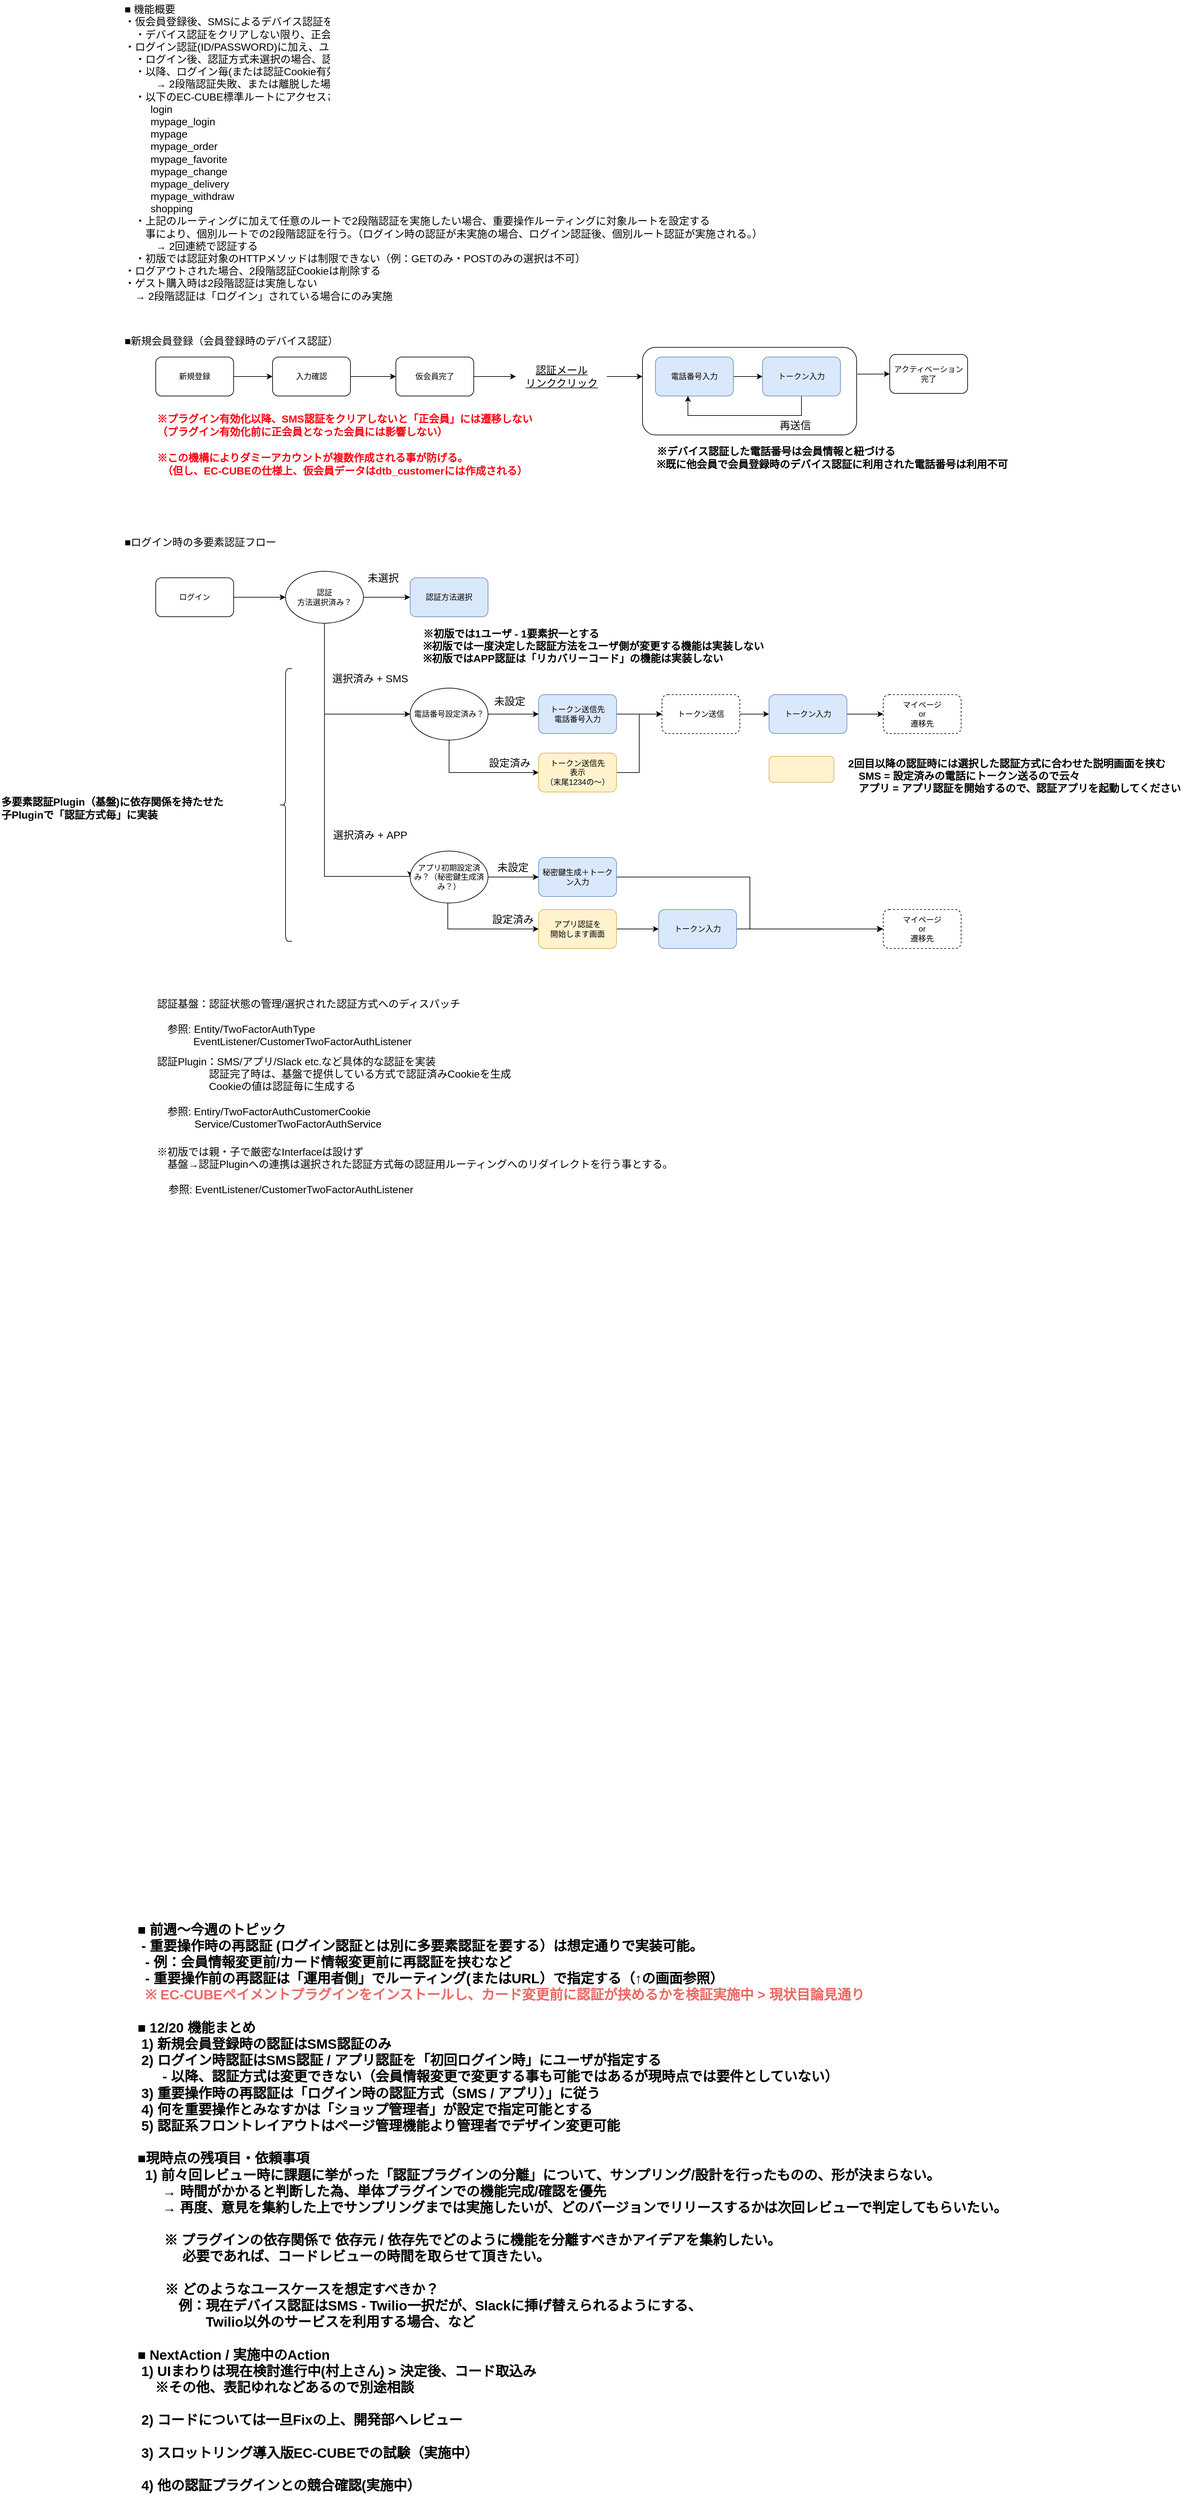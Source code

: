 <mxfile version="21.0.4" type="device"><diagram name="本人確認・多要素認証フロー" id="vbU0i_yVvkFWdP0_iXip"><mxGraphModel dx="2630" dy="2174" grid="1" gridSize="10" guides="1" tooltips="1" connect="1" arrows="1" fold="1" page="1" pageScale="1" pageWidth="827" pageHeight="1169" math="0" shadow="0"><root><mxCell id="tFzJctZoYZhLbKfBga8o-0"/><mxCell id="tFzJctZoYZhLbKfBga8o-1" parent="tFzJctZoYZhLbKfBga8o-0"/><mxCell id="9luSGDm2Vw8vahFIWd98-2" value="" style="rounded=1;whiteSpace=wrap;html=1;fontSize=16;" parent="tFzJctZoYZhLbKfBga8o-1" vertex="1"><mxGeometry x="750" y="35" width="330" height="135" as="geometry"/></mxCell><mxCell id="tFzJctZoYZhLbKfBga8o-2" style="edgeStyle=orthogonalEdgeStyle;rounded=0;orthogonalLoop=1;jettySize=auto;html=1;" parent="tFzJctZoYZhLbKfBga8o-1" source="tFzJctZoYZhLbKfBga8o-3" target="tFzJctZoYZhLbKfBga8o-5" edge="1"><mxGeometry relative="1" as="geometry"/></mxCell><mxCell id="tFzJctZoYZhLbKfBga8o-3" value="新規登録" style="rounded=1;whiteSpace=wrap;html=1;" parent="tFzJctZoYZhLbKfBga8o-1" vertex="1"><mxGeometry y="50" width="120" height="60" as="geometry"/></mxCell><mxCell id="tFzJctZoYZhLbKfBga8o-4" style="edgeStyle=orthogonalEdgeStyle;rounded=0;orthogonalLoop=1;jettySize=auto;html=1;" parent="tFzJctZoYZhLbKfBga8o-1" source="tFzJctZoYZhLbKfBga8o-5" target="tFzJctZoYZhLbKfBga8o-6" edge="1"><mxGeometry relative="1" as="geometry"/></mxCell><mxCell id="tFzJctZoYZhLbKfBga8o-5" value="入力確認" style="rounded=1;whiteSpace=wrap;html=1;" parent="tFzJctZoYZhLbKfBga8o-1" vertex="1"><mxGeometry x="180" y="50" width="120" height="60" as="geometry"/></mxCell><mxCell id="e39sL9J1CWNZrkaQxQy9-0" style="edgeStyle=orthogonalEdgeStyle;rounded=0;orthogonalLoop=1;jettySize=auto;html=1;" edge="1" parent="tFzJctZoYZhLbKfBga8o-1" source="tFzJctZoYZhLbKfBga8o-6" target="tFzJctZoYZhLbKfBga8o-83"><mxGeometry relative="1" as="geometry"/></mxCell><mxCell id="tFzJctZoYZhLbKfBga8o-6" value="仮会員完了" style="rounded=1;whiteSpace=wrap;html=1;" parent="tFzJctZoYZhLbKfBga8o-1" vertex="1"><mxGeometry x="370" y="50" width="120" height="60" as="geometry"/></mxCell><mxCell id="tFzJctZoYZhLbKfBga8o-7" value="アクティベーション完了" style="rounded=1;whiteSpace=wrap;html=1;" parent="tFzJctZoYZhLbKfBga8o-1" vertex="1"><mxGeometry x="1131" y="46" width="120" height="60" as="geometry"/></mxCell><mxCell id="9luSGDm2Vw8vahFIWd98-9" style="edgeStyle=orthogonalEdgeStyle;rounded=0;orthogonalLoop=1;jettySize=auto;html=1;entryX=0;entryY=0.5;entryDx=0;entryDy=0;fontSize=16;" parent="tFzJctZoYZhLbKfBga8o-1" source="tFzJctZoYZhLbKfBga8o-11" target="9luSGDm2Vw8vahFIWd98-8" edge="1"><mxGeometry relative="1" as="geometry"/></mxCell><mxCell id="tFzJctZoYZhLbKfBga8o-11" value="ログイン" style="rounded=1;whiteSpace=wrap;html=1;" parent="tFzJctZoYZhLbKfBga8o-1" vertex="1"><mxGeometry y="390" width="120" height="60" as="geometry"/></mxCell><mxCell id="tFzJctZoYZhLbKfBga8o-12" style="edgeStyle=orthogonalEdgeStyle;rounded=0;orthogonalLoop=1;jettySize=auto;html=1;entryX=0;entryY=0.5;entryDx=0;entryDy=0;" parent="tFzJctZoYZhLbKfBga8o-1" source="tFzJctZoYZhLbKfBga8o-13" target="tFzJctZoYZhLbKfBga8o-86" edge="1"><mxGeometry relative="1" as="geometry"><mxPoint x="927" y="70" as="targetPoint"/></mxGeometry></mxCell><mxCell id="tFzJctZoYZhLbKfBga8o-13" value="電話番号入力" style="rounded=1;whiteSpace=wrap;html=1;fillColor=#dae8fc;strokeColor=#6c8ebf;" parent="tFzJctZoYZhLbKfBga8o-1" vertex="1"><mxGeometry x="770" y="50" width="120" height="60" as="geometry"/></mxCell><mxCell id="tFzJctZoYZhLbKfBga8o-14" style="edgeStyle=orthogonalEdgeStyle;rounded=0;orthogonalLoop=1;jettySize=auto;html=1;exitX=1.003;exitY=0.306;exitDx=0;exitDy=0;exitPerimeter=0;" parent="tFzJctZoYZhLbKfBga8o-1" source="9luSGDm2Vw8vahFIWd98-2" target="tFzJctZoYZhLbKfBga8o-7" edge="1"><mxGeometry relative="1" as="geometry"><mxPoint x="1090" y="80" as="sourcePoint"/><mxPoint x="900" y="70.0" as="targetPoint"/></mxGeometry></mxCell><mxCell id="tFzJctZoYZhLbKfBga8o-17" value="認証方法選択" style="rounded=1;whiteSpace=wrap;html=1;fillColor=#dae8fc;strokeColor=#6c8ebf;" parent="tFzJctZoYZhLbKfBga8o-1" vertex="1"><mxGeometry x="392" y="390" width="120" height="60" as="geometry"/></mxCell><mxCell id="tFzJctZoYZhLbKfBga8o-40" value="&lt;br&gt;" style="text;html=1;align=left;verticalAlign=middle;resizable=0;points=[];autosize=1;strokeColor=none;fillColor=none;" parent="tFzJctZoYZhLbKfBga8o-1" vertex="1"><mxGeometry x="-50" y="20" width="20" height="30" as="geometry"/></mxCell><mxCell id="tFzJctZoYZhLbKfBga8o-47" value="■新規会員登録（会員登録時のデバイス認証）" style="text;html=1;align=left;verticalAlign=middle;resizable=0;points=[];autosize=1;strokeColor=none;fillColor=none;fontSize=16;" parent="tFzJctZoYZhLbKfBga8o-1" vertex="1"><mxGeometry x="-50" y="10" width="350" height="30" as="geometry"/></mxCell><mxCell id="tFzJctZoYZhLbKfBga8o-49" value="■ 前週～今週のトピック&lt;br&gt;&amp;nbsp;- 重要操作時の再認証 (ログイン認証とは別に多要素認証を要する）は想定通りで実装可能。&lt;br&gt;&amp;nbsp; - 例：会員情報変更前/カード情報変更前に再認証を挟むなど&lt;br&gt;&amp;nbsp; - 重要操作前の再認証は「運用者側」でルーティング(またはURL）で指定する（↑の画面参照）&lt;br&gt;&amp;nbsp; &lt;font color=&quot;#ea6b66&quot;&gt;※ EC-CUBEペイメントプラグインをインストールし、カード変更前に認証が挟めるかを検証実施中 &amp;gt; 現状目論見通り&lt;br&gt;&lt;/font&gt;&amp;nbsp;&amp;nbsp;&lt;br&gt;■ 12/20 機能まとめ&lt;br&gt;&amp;nbsp;1) 新規会員登録時の認証はSMS認証のみ&lt;br&gt;&amp;nbsp;2) ログイン時認証はSMS認証 / アプリ認証を「初回ログイン時」にユーザが指定する&lt;br&gt;　&amp;nbsp; &amp;nbsp;- 以降、認証方式は変更できない（会員情報変更で変更する事も可能ではあるが現時点では要件としていない）&lt;br&gt;&amp;nbsp;3) 重要操作時の再認証は「ログイン時の認証方式（SMS / アプリ）」に従う&lt;br&gt;&amp;nbsp;4) 何を重要操作とみなすかは「ショップ管理者」が設定で指定可能とする&lt;br&gt;&amp;nbsp;5) 認証系フロントレイアウトはページ管理機能より管理者でデザイン変更可能&lt;br&gt;&lt;br&gt;■現時点の残項目・依頼事項&lt;br&gt;&amp;nbsp; 1) 前々回レビュー時に課題に挙がった「認証プラグインの分離」について、サンプリング/設計を行ったものの、形が決まらない。&lt;br&gt;　&amp;nbsp; &amp;nbsp;→ 時間がかかると判断した為、単体プラグインでの機能完成/確認を優先&lt;br&gt;　&amp;nbsp; &amp;nbsp;→ 再度、意見を集約した上でサンプリングまでは実施したいが、どのバージョンでリリースするかは次回レビューで判定してもらいたい。&lt;br&gt;&amp;nbsp; &amp;nbsp; &amp;nbsp; &amp;nbsp; &amp;nbsp;&lt;br&gt;&amp;nbsp; &amp;nbsp; &amp;nbsp; &amp;nbsp;※ プラグインの依存関係で 依存元 / 依存先でどのように機能を分離すべきかアイデアを集約したい。&lt;br&gt;　　　 必要であれば、コードレビューの時間を取らせて頂きたい。&lt;br&gt;&lt;br&gt;　　※ どのようなユースケースを想定すべきか？&lt;br style=&quot;border-color: var(--border-color);&quot;&gt;　　　例：現在デバイス認証はSMS - Twilio一択だが、Slackに挿げ替えられるようにする、&lt;br&gt;　　　　　Twilio以外のサービスを利用する場合、など&lt;br style=&quot;border-color: var(--border-color);&quot;&gt;&lt;br&gt;■ NextAction / 実施中のAction&lt;br&gt;&amp;nbsp;1) UIまわりは現在検討進行中(村上さん) &amp;gt; 決定後、コード取込み&lt;br&gt;　 ※その他、表記ゆれなどあるので別途相談&lt;br&gt;&lt;br&gt;&amp;nbsp;2) コードについては一旦Fixの上、開発部へレビュー&lt;br&gt;&lt;br&gt;&amp;nbsp;3) スロットリング導入版EC-CUBEでの試験（実施中）&lt;br&gt;&lt;br&gt;&amp;nbsp;4) 他の認証プラグインとの競合確認(実施中）" style="text;html=1;align=left;verticalAlign=middle;resizable=0;points=[];autosize=1;strokeColor=none;fillColor=none;fontStyle=1;fontSize=21;" parent="tFzJctZoYZhLbKfBga8o-1" vertex="1"><mxGeometry x="-30" y="2450" width="1370" height="900" as="geometry"/></mxCell><mxCell id="9luSGDm2Vw8vahFIWd98-1" style="edgeStyle=orthogonalEdgeStyle;rounded=0;orthogonalLoop=1;jettySize=auto;html=1;fontSize=16;" parent="tFzJctZoYZhLbKfBga8o-1" source="tFzJctZoYZhLbKfBga8o-83" edge="1"><mxGeometry relative="1" as="geometry"><mxPoint x="750" y="80" as="targetPoint"/></mxGeometry></mxCell><mxCell id="tFzJctZoYZhLbKfBga8o-83" value="認証メール&lt;br&gt;リンククリック" style="text;html=1;align=center;verticalAlign=middle;resizable=0;points=[];autosize=1;strokeColor=none;fillColor=none;fontSize=16;fontStyle=4" parent="tFzJctZoYZhLbKfBga8o-1" vertex="1"><mxGeometry x="555" y="55" width="140" height="50" as="geometry"/></mxCell><mxCell id="9luSGDm2Vw8vahFIWd98-3" style="edgeStyle=orthogonalEdgeStyle;rounded=0;orthogonalLoop=1;jettySize=auto;html=1;entryX=0.417;entryY=1;entryDx=0;entryDy=0;entryPerimeter=0;fontSize=16;exitX=0.5;exitY=1;exitDx=0;exitDy=0;" parent="tFzJctZoYZhLbKfBga8o-1" source="tFzJctZoYZhLbKfBga8o-86" target="tFzJctZoYZhLbKfBga8o-13" edge="1"><mxGeometry relative="1" as="geometry"><Array as="points"><mxPoint x="995" y="140"/><mxPoint x="820" y="140"/></Array></mxGeometry></mxCell><mxCell id="tFzJctZoYZhLbKfBga8o-86" value="トークン入力" style="rounded=1;whiteSpace=wrap;html=1;fillColor=#dae8fc;strokeColor=#6c8ebf;" parent="tFzJctZoYZhLbKfBga8o-1" vertex="1"><mxGeometry x="935" y="50" width="120" height="60" as="geometry"/></mxCell><mxCell id="9luSGDm2Vw8vahFIWd98-0" value="※プラグイン有効化以降、SMS認証をクリアしないと「正会員」には遷移しない&lt;br&gt;（プラグイン有効化前に正会員となった会員には影響しない）" style="text;html=1;align=left;verticalAlign=middle;resizable=0;points=[];autosize=1;strokeColor=none;fillColor=none;fontSize=16;fontColor=#FF0313;fontStyle=1;labelBorderColor=none;" parent="tFzJctZoYZhLbKfBga8o-1" vertex="1"><mxGeometry y="130" width="600" height="50" as="geometry"/></mxCell><mxCell id="9luSGDm2Vw8vahFIWd98-4" value="再送信" style="text;html=1;align=center;verticalAlign=middle;resizable=0;points=[];autosize=1;strokeColor=none;fillColor=none;fontSize=16;" parent="tFzJctZoYZhLbKfBga8o-1" vertex="1"><mxGeometry x="950" y="140" width="70" height="30" as="geometry"/></mxCell><mxCell id="9luSGDm2Vw8vahFIWd98-5" value="※デバイス認証した電話番号は会員情報と紐づける&lt;br&gt;※既に他会員で会員登録時のデバイス認証に利用された電話番号は利用不可" style="text;html=1;align=left;verticalAlign=middle;resizable=0;points=[];autosize=1;strokeColor=none;fillColor=none;fontSize=16;fontStyle=1" parent="tFzJctZoYZhLbKfBga8o-1" vertex="1"><mxGeometry x="770" y="180" width="570" height="50" as="geometry"/></mxCell><mxCell id="9luSGDm2Vw8vahFIWd98-6" value="※この機構によりダミーアカウントが複数作成される事が防げる。&lt;br&gt;　（但し、EC-CUBEの仕様上、仮会員データはdtb_customerには作成される）" style="text;html=1;align=left;verticalAlign=middle;resizable=0;points=[];autosize=1;strokeColor=none;fillColor=none;fontSize=16;fontColor=#FF0313;fontStyle=1;labelBorderColor=none;" parent="tFzJctZoYZhLbKfBga8o-1" vertex="1"><mxGeometry y="190" width="600" height="50" as="geometry"/></mxCell><mxCell id="9luSGDm2Vw8vahFIWd98-7" value="■ログイン時の多要素認証フロー" style="text;html=1;align=left;verticalAlign=middle;resizable=0;points=[];autosize=1;strokeColor=none;fillColor=none;fontSize=16;" parent="tFzJctZoYZhLbKfBga8o-1" vertex="1"><mxGeometry x="-50" y="320" width="260" height="30" as="geometry"/></mxCell><mxCell id="9luSGDm2Vw8vahFIWd98-10" style="edgeStyle=orthogonalEdgeStyle;rounded=0;orthogonalLoop=1;jettySize=auto;html=1;fontSize=16;" parent="tFzJctZoYZhLbKfBga8o-1" source="9luSGDm2Vw8vahFIWd98-8" target="tFzJctZoYZhLbKfBga8o-17" edge="1"><mxGeometry relative="1" as="geometry"/></mxCell><mxCell id="9luSGDm2Vw8vahFIWd98-16" style="edgeStyle=orthogonalEdgeStyle;rounded=0;orthogonalLoop=1;jettySize=auto;html=1;entryX=0;entryY=0.5;entryDx=0;entryDy=0;fontSize=16;" parent="tFzJctZoYZhLbKfBga8o-1" source="9luSGDm2Vw8vahFIWd98-8" target="9luSGDm2Vw8vahFIWd98-18" edge="1"><mxGeometry relative="1" as="geometry"><mxPoint x="392" y="570" as="targetPoint"/><Array as="points"><mxPoint x="260" y="600"/></Array></mxGeometry></mxCell><mxCell id="9luSGDm2Vw8vahFIWd98-31" style="edgeStyle=orthogonalEdgeStyle;rounded=0;orthogonalLoop=1;jettySize=auto;html=1;entryX=0;entryY=0.5;entryDx=0;entryDy=0;fontSize=16;" parent="tFzJctZoYZhLbKfBga8o-1" source="9luSGDm2Vw8vahFIWd98-8" target="9luSGDm2Vw8vahFIWd98-29" edge="1"><mxGeometry relative="1" as="geometry"><Array as="points"><mxPoint x="260" y="850"/></Array></mxGeometry></mxCell><mxCell id="9luSGDm2Vw8vahFIWd98-8" value="認証&lt;br&gt;方法選択済み？" style="ellipse;whiteSpace=wrap;html=1;" parent="tFzJctZoYZhLbKfBga8o-1" vertex="1"><mxGeometry x="200" y="380" width="120" height="80" as="geometry"/></mxCell><mxCell id="9luSGDm2Vw8vahFIWd98-11" value="※初版では1ユーザ - 1要素択一とする&lt;br&gt;※初版では一度決定した認証方法をユーザ側が変更する機能は実装しない&lt;br&gt;※初版ではAPP認証は「リカバリーコード」の機能は実装しない" style="text;html=1;align=left;verticalAlign=middle;resizable=0;points=[];autosize=1;strokeColor=none;fillColor=none;fontSize=16;fontStyle=1" parent="tFzJctZoYZhLbKfBga8o-1" vertex="1"><mxGeometry x="410" y="460" width="550" height="70" as="geometry"/></mxCell><mxCell id="e39sL9J1CWNZrkaQxQy9-5" style="edgeStyle=orthogonalEdgeStyle;rounded=0;orthogonalLoop=1;jettySize=auto;html=1;entryX=0;entryY=0.5;entryDx=0;entryDy=0;" edge="1" parent="tFzJctZoYZhLbKfBga8o-1" source="9luSGDm2Vw8vahFIWd98-13" target="e39sL9J1CWNZrkaQxQy9-4"><mxGeometry relative="1" as="geometry"/></mxCell><mxCell id="9luSGDm2Vw8vahFIWd98-13" value="トークン入力" style="rounded=1;whiteSpace=wrap;html=1;fillColor=#dae8fc;strokeColor=#6c8ebf;" parent="tFzJctZoYZhLbKfBga8o-1" vertex="1"><mxGeometry x="945" y="570" width="120" height="60" as="geometry"/></mxCell><mxCell id="9luSGDm2Vw8vahFIWd98-25" style="edgeStyle=orthogonalEdgeStyle;rounded=0;orthogonalLoop=1;jettySize=auto;html=1;fontSize=16;" parent="tFzJctZoYZhLbKfBga8o-1" source="9luSGDm2Vw8vahFIWd98-14" target="9luSGDm2Vw8vahFIWd98-24" edge="1"><mxGeometry relative="1" as="geometry"/></mxCell><mxCell id="9luSGDm2Vw8vahFIWd98-14" value="トークン送信先&lt;br&gt;電話番号入力" style="rounded=1;whiteSpace=wrap;html=1;fillColor=#dae8fc;strokeColor=#6c8ebf;" parent="tFzJctZoYZhLbKfBga8o-1" vertex="1"><mxGeometry x="590" y="570" width="120" height="60" as="geometry"/></mxCell><mxCell id="9luSGDm2Vw8vahFIWd98-15" value="未選択" style="text;html=1;align=center;verticalAlign=middle;resizable=0;points=[];autosize=1;strokeColor=none;fillColor=none;fontSize=16;" parent="tFzJctZoYZhLbKfBga8o-1" vertex="1"><mxGeometry x="315" y="375" width="70" height="30" as="geometry"/></mxCell><mxCell id="9luSGDm2Vw8vahFIWd98-17" value="選択済み + SMS" style="text;html=1;align=center;verticalAlign=middle;resizable=0;points=[];autosize=1;strokeColor=none;fillColor=none;fontSize=16;" parent="tFzJctZoYZhLbKfBga8o-1" vertex="1"><mxGeometry x="260" y="530" width="140" height="30" as="geometry"/></mxCell><mxCell id="9luSGDm2Vw8vahFIWd98-19" style="edgeStyle=orthogonalEdgeStyle;rounded=0;orthogonalLoop=1;jettySize=auto;html=1;entryX=0;entryY=0.5;entryDx=0;entryDy=0;fontSize=16;" parent="tFzJctZoYZhLbKfBga8o-1" source="9luSGDm2Vw8vahFIWd98-18" target="9luSGDm2Vw8vahFIWd98-14" edge="1"><mxGeometry relative="1" as="geometry"/></mxCell><mxCell id="9luSGDm2Vw8vahFIWd98-21" style="edgeStyle=orthogonalEdgeStyle;rounded=0;orthogonalLoop=1;jettySize=auto;html=1;entryX=0;entryY=0.5;entryDx=0;entryDy=0;fontSize=16;" parent="tFzJctZoYZhLbKfBga8o-1" source="9luSGDm2Vw8vahFIWd98-18" target="9luSGDm2Vw8vahFIWd98-20" edge="1"><mxGeometry relative="1" as="geometry"><Array as="points"><mxPoint x="452" y="690"/></Array></mxGeometry></mxCell><mxCell id="9luSGDm2Vw8vahFIWd98-18" value="電話番号設定済み？" style="ellipse;whiteSpace=wrap;html=1;" parent="tFzJctZoYZhLbKfBga8o-1" vertex="1"><mxGeometry x="392" y="560" width="120" height="80" as="geometry"/></mxCell><mxCell id="9luSGDm2Vw8vahFIWd98-26" style="edgeStyle=orthogonalEdgeStyle;rounded=0;orthogonalLoop=1;jettySize=auto;html=1;entryX=0;entryY=0.5;entryDx=0;entryDy=0;fontSize=16;" parent="tFzJctZoYZhLbKfBga8o-1" source="9luSGDm2Vw8vahFIWd98-20" target="9luSGDm2Vw8vahFIWd98-24" edge="1"><mxGeometry relative="1" as="geometry"/></mxCell><mxCell id="9luSGDm2Vw8vahFIWd98-20" value="トークン送信先&lt;br&gt;表示&lt;br&gt;（末尾1234の～）" style="rounded=1;whiteSpace=wrap;html=1;fillColor=#fff2cc;strokeColor=#d6b656;" parent="tFzJctZoYZhLbKfBga8o-1" vertex="1"><mxGeometry x="590" y="660" width="120" height="60" as="geometry"/></mxCell><mxCell id="9luSGDm2Vw8vahFIWd98-22" value="未設定" style="text;html=1;align=center;verticalAlign=middle;resizable=0;points=[];autosize=1;strokeColor=none;fillColor=none;fontSize=16;" parent="tFzJctZoYZhLbKfBga8o-1" vertex="1"><mxGeometry x="510" y="565" width="70" height="30" as="geometry"/></mxCell><mxCell id="9luSGDm2Vw8vahFIWd98-23" value="設定済み" style="text;html=1;align=center;verticalAlign=middle;resizable=0;points=[];autosize=1;strokeColor=none;fillColor=none;fontSize=16;" parent="tFzJctZoYZhLbKfBga8o-1" vertex="1"><mxGeometry x="500" y="660" width="90" height="30" as="geometry"/></mxCell><mxCell id="9luSGDm2Vw8vahFIWd98-27" style="edgeStyle=orthogonalEdgeStyle;rounded=0;orthogonalLoop=1;jettySize=auto;html=1;entryX=0;entryY=0.5;entryDx=0;entryDy=0;fontSize=16;" parent="tFzJctZoYZhLbKfBga8o-1" source="9luSGDm2Vw8vahFIWd98-24" target="9luSGDm2Vw8vahFIWd98-13" edge="1"><mxGeometry relative="1" as="geometry"/></mxCell><mxCell id="9luSGDm2Vw8vahFIWd98-24" value="トークン送信" style="rounded=1;whiteSpace=wrap;html=1;dashed=1;" parent="tFzJctZoYZhLbKfBga8o-1" vertex="1"><mxGeometry x="780" y="570" width="120" height="60" as="geometry"/></mxCell><mxCell id="e39sL9J1CWNZrkaQxQy9-8" style="edgeStyle=orthogonalEdgeStyle;rounded=0;orthogonalLoop=1;jettySize=auto;html=1;entryX=0;entryY=0.5;entryDx=0;entryDy=0;" edge="1" parent="tFzJctZoYZhLbKfBga8o-1" source="9luSGDm2Vw8vahFIWd98-28" target="e39sL9J1CWNZrkaQxQy9-6"><mxGeometry relative="1" as="geometry"/></mxCell><mxCell id="9luSGDm2Vw8vahFIWd98-28" value="秘密鍵生成＋トークン入力" style="rounded=1;whiteSpace=wrap;html=1;fillColor=#dae8fc;strokeColor=#6c8ebf;" parent="tFzJctZoYZhLbKfBga8o-1" vertex="1"><mxGeometry x="590" y="821" width="120" height="60" as="geometry"/></mxCell><mxCell id="9luSGDm2Vw8vahFIWd98-30" style="edgeStyle=orthogonalEdgeStyle;rounded=0;orthogonalLoop=1;jettySize=auto;html=1;fontSize=16;" parent="tFzJctZoYZhLbKfBga8o-1" source="9luSGDm2Vw8vahFIWd98-29" target="9luSGDm2Vw8vahFIWd98-28" edge="1"><mxGeometry relative="1" as="geometry"/></mxCell><mxCell id="9luSGDm2Vw8vahFIWd98-34" style="edgeStyle=orthogonalEdgeStyle;rounded=0;orthogonalLoop=1;jettySize=auto;html=1;entryX=0;entryY=0.5;entryDx=0;entryDy=0;fontSize=16;" parent="tFzJctZoYZhLbKfBga8o-1" source="9luSGDm2Vw8vahFIWd98-29" target="9luSGDm2Vw8vahFIWd98-33" edge="1"><mxGeometry relative="1" as="geometry"><Array as="points"><mxPoint x="450" y="931"/></Array></mxGeometry></mxCell><mxCell id="9luSGDm2Vw8vahFIWd98-29" value="アプリ初期設定済み？（秘密鍵生成済み？）" style="ellipse;whiteSpace=wrap;html=1;" parent="tFzJctZoYZhLbKfBga8o-1" vertex="1"><mxGeometry x="392" y="811" width="120" height="80" as="geometry"/></mxCell><mxCell id="9luSGDm2Vw8vahFIWd98-32" value="選択済み + APP" style="text;html=1;align=center;verticalAlign=middle;resizable=0;points=[];autosize=1;strokeColor=none;fillColor=none;fontSize=16;" parent="tFzJctZoYZhLbKfBga8o-1" vertex="1"><mxGeometry x="260" y="771" width="140" height="30" as="geometry"/></mxCell><mxCell id="9luSGDm2Vw8vahFIWd98-38" style="edgeStyle=orthogonalEdgeStyle;rounded=0;orthogonalLoop=1;jettySize=auto;html=1;entryX=0;entryY=0.5;entryDx=0;entryDy=0;fontSize=16;" parent="tFzJctZoYZhLbKfBga8o-1" source="9luSGDm2Vw8vahFIWd98-33" target="9luSGDm2Vw8vahFIWd98-37" edge="1"><mxGeometry relative="1" as="geometry"/></mxCell><mxCell id="9luSGDm2Vw8vahFIWd98-33" value="アプリ認証を&lt;br&gt;開始します画面" style="rounded=1;whiteSpace=wrap;html=1;fillColor=#fff2cc;strokeColor=#d6b656;" parent="tFzJctZoYZhLbKfBga8o-1" vertex="1"><mxGeometry x="590" y="901" width="120" height="60" as="geometry"/></mxCell><mxCell id="9luSGDm2Vw8vahFIWd98-35" value="設定済み" style="text;html=1;align=center;verticalAlign=middle;resizable=0;points=[];autosize=1;strokeColor=none;fillColor=none;fontSize=16;" parent="tFzJctZoYZhLbKfBga8o-1" vertex="1"><mxGeometry x="505" y="901" width="90" height="30" as="geometry"/></mxCell><mxCell id="9luSGDm2Vw8vahFIWd98-36" value="未設定" style="text;html=1;align=center;verticalAlign=middle;resizable=0;points=[];autosize=1;strokeColor=none;fillColor=none;fontSize=16;" parent="tFzJctZoYZhLbKfBga8o-1" vertex="1"><mxGeometry x="515" y="821" width="70" height="30" as="geometry"/></mxCell><mxCell id="e39sL9J1CWNZrkaQxQy9-7" style="edgeStyle=orthogonalEdgeStyle;rounded=0;orthogonalLoop=1;jettySize=auto;html=1;" edge="1" parent="tFzJctZoYZhLbKfBga8o-1" source="9luSGDm2Vw8vahFIWd98-37"><mxGeometry relative="1" as="geometry"><mxPoint x="1120.0" y="931" as="targetPoint"/></mxGeometry></mxCell><mxCell id="9luSGDm2Vw8vahFIWd98-37" value="トークン入力" style="rounded=1;whiteSpace=wrap;html=1;fillColor=#dae8fc;strokeColor=#6c8ebf;" parent="tFzJctZoYZhLbKfBga8o-1" vertex="1"><mxGeometry x="775" y="901" width="120" height="60" as="geometry"/></mxCell><mxCell id="9luSGDm2Vw8vahFIWd98-40" value="" style="rounded=1;whiteSpace=wrap;html=1;fontSize=16;fillColor=#fff2cc;strokeColor=#d6b656;" parent="tFzJctZoYZhLbKfBga8o-1" vertex="1"><mxGeometry x="945" y="665" width="100" height="40" as="geometry"/></mxCell><mxCell id="9luSGDm2Vw8vahFIWd98-41" value="2回目以降の認証時には選択した認証方式に合わせた説明画面を挟む&lt;br&gt;　SMS = 設定済みの電話にトークン送るので云々&lt;br&gt;　アプリ = アプリ認証を開始するので、認証アプリを起動してください" style="text;html=1;align=left;verticalAlign=middle;resizable=0;points=[];autosize=1;strokeColor=none;fillColor=none;fontSize=16;fontStyle=1" parent="tFzJctZoYZhLbKfBga8o-1" vertex="1"><mxGeometry x="1065" y="660" width="540" height="70" as="geometry"/></mxCell><mxCell id="9luSGDm2Vw8vahFIWd98-43" value="" style="shape=curlyBracket;whiteSpace=wrap;html=1;rounded=1;labelPosition=left;verticalLabelPosition=middle;align=right;verticalAlign=middle;fontSize=16;" parent="tFzJctZoYZhLbKfBga8o-1" vertex="1"><mxGeometry x="190" y="530" width="20" height="420" as="geometry"/></mxCell><mxCell id="9luSGDm2Vw8vahFIWd98-44" value="多要素認証Plugin（基盤)に依存関係を持たせた&lt;br&gt;子Pluginで「認証方式毎」に実装" style="text;html=1;align=left;verticalAlign=middle;resizable=0;points=[];autosize=1;strokeColor=none;fillColor=none;fontSize=16;fontStyle=1" parent="tFzJctZoYZhLbKfBga8o-1" vertex="1"><mxGeometry x="-240" y="720" width="370" height="50" as="geometry"/></mxCell><mxCell id="9luSGDm2Vw8vahFIWd98-45" value="認証基盤：認証状態の管理/選択された認証方式へのディスパッチ&lt;br&gt;&lt;br&gt;　参照: Entity/TwoFactorAuthType&amp;nbsp;&lt;br&gt;&amp;nbsp; &amp;nbsp; &amp;nbsp; &amp;nbsp; 　 EventListener/CustomerTwoFactorAuthListener" style="text;html=1;align=left;verticalAlign=middle;resizable=0;points=[];autosize=1;strokeColor=none;fillColor=none;fontSize=16;fontStyle=0" parent="tFzJctZoYZhLbKfBga8o-1" vertex="1"><mxGeometry y="1030" width="490" height="90" as="geometry"/></mxCell><mxCell id="9luSGDm2Vw8vahFIWd98-47" value="認証Plugin：SMS/アプリ/Slack etc.など具体的な認証を実装&lt;br&gt;　　　　　認証完了時は、基盤で提供している方式で認証済みCookieを生成&lt;br&gt;　　　　　Cookieの値は認証毎に生成する&lt;br&gt;&lt;br&gt;　参照: Entiry/TwoFactorAuthCustomerCookie&lt;br&gt;&amp;nbsp; &amp;nbsp; &amp;nbsp; &amp;nbsp; &amp;nbsp; &amp;nbsp; &amp;nbsp;Service/CustomerTwoFactorAuthService" style="text;html=1;align=left;verticalAlign=middle;resizable=0;points=[];autosize=1;strokeColor=none;fillColor=none;fontSize=16;fontStyle=0" parent="tFzJctZoYZhLbKfBga8o-1" vertex="1"><mxGeometry y="1118" width="570" height="130" as="geometry"/></mxCell><mxCell id="9luSGDm2Vw8vahFIWd98-48" value="※初版では親・子で厳密なInterfaceは設けず&lt;br&gt;　基盤→認証Pluginへの連携は選択された認証方式毎の認証用ルーティングへのリダイレクトを行う事とする。&lt;br&gt;&lt;br&gt;&amp;nbsp; &amp;nbsp; 参照: EventListener/CustomerTwoFactorAuthListener" style="text;html=1;align=left;verticalAlign=middle;resizable=0;points=[];autosize=1;strokeColor=none;fillColor=none;fontSize=16;fontStyle=0" parent="tFzJctZoYZhLbKfBga8o-1" vertex="1"><mxGeometry y="1258" width="820" height="90" as="geometry"/></mxCell><mxCell id="e39sL9J1CWNZrkaQxQy9-1" value="■ 機能概要&lt;br style=&quot;font-size: 16px;&quot;&gt;・仮会員登録後、SMSによるデバイス認証を行う&lt;br style=&quot;font-size: 16px;&quot;&gt;　・デバイス認証をクリアしない限り、正会員にはなれない&lt;br style=&quot;font-size: 16px;&quot;&gt;・ログイン認証(ID/PASSWORD)に加え、ユーザにより選択された認証方式（SMS/APP）により認証を行う&lt;br style=&quot;font-size: 16px;&quot;&gt;　・ログイン後、認証方式未選択の場合、認証方式選択画面を表示&lt;br style=&quot;font-size: 16px;&quot;&gt;　・以降、ログイン毎(または認証Cookie有効期限切れ）に選択認証方式による2段階認証を実施&lt;br style=&quot;font-size: 16px;&quot;&gt;　　　→ 2段階認証失敗、または離脱した場合、ログイン状態は維持する（ログアウトはさせない）&lt;br style=&quot;font-size: 16px;&quot;&gt;　・以下のEC-CUBE標準ルートにアクセスされた場合、2段階認証済みでなければ認証を実施する&lt;br style=&quot;font-size: 16px;&quot;&gt;&lt;blockquote style=&quot;margin: 0px 0px 0px 40px; border: none; padding: 0px; font-size: 16px;&quot;&gt;&lt;span style=&quot;background-color: initial; font-size: 16px;&quot;&gt;login&lt;br style=&quot;font-size: 16px;&quot;&gt;&lt;/span&gt;&lt;span style=&quot;background-color: initial; font-size: 16px;&quot;&gt;mypage_login&lt;/span&gt;&lt;/blockquote&gt;&lt;blockquote style=&quot;margin: 0px 0px 0px 40px; border: none; padding: 0px; font-size: 16px;&quot;&gt;&lt;span style=&quot;background-color: initial; font-size: 16px;&quot;&gt;mypage&lt;br style=&quot;font-size: 16px;&quot;&gt;&lt;/span&gt;&lt;span style=&quot;background-color: initial; font-size: 16px;&quot;&gt;mypage_order&lt;br style=&quot;font-size: 16px;&quot;&gt;&lt;/span&gt;&lt;span style=&quot;background-color: initial; font-size: 16px;&quot;&gt;mypage_favorite&lt;br style=&quot;font-size: 16px;&quot;&gt;&lt;/span&gt;&lt;span style=&quot;background-color: initial; font-size: 16px;&quot;&gt;mypage_change&lt;br style=&quot;font-size: 16px;&quot;&gt;&lt;/span&gt;&lt;span style=&quot;background-color: initial; font-size: 16px;&quot;&gt;mypage_delivery&lt;br style=&quot;font-size: 16px;&quot;&gt;&lt;/span&gt;&lt;span style=&quot;background-color: initial; font-size: 16px;&quot;&gt;mypage_withdraw&lt;br style=&quot;font-size: 16px;&quot;&gt;&lt;/span&gt;&lt;span style=&quot;background-color: initial; font-size: 16px;&quot;&gt;shopping&lt;/span&gt;&lt;/blockquote&gt;　・上記のルーティングに加えて任意のルートで2段階認証を実施したい場合、重要操作ルーティングに対象ルートを設定する&lt;br style=&quot;font-size: 16px;&quot;&gt;　　事により、個別ルートでの2段階認証を行う。（ログイン時の認証が未実施の場合、ログイン認証後、個別ルート認証が実施される。）&lt;br style=&quot;font-size: 16px;&quot;&gt;　　　→ 2回連続で認証する&lt;br style=&quot;font-size: 16px;&quot;&gt;　・初版では認証対象のHTTPメソッドは制限できない（例：GETのみ・POSTのみの選択は不可）&lt;br style=&quot;font-size: 16px;&quot;&gt;・ログアウトされた場合、2段階認証Cookieは削除する&lt;br style=&quot;font-size: 16px;&quot;&gt;・ゲスト購入時は2段階認証は実施しない&lt;br style=&quot;font-size: 16px;&quot;&gt;　→ 2段階認証は「ログイン」されている場合にのみ実施" style="text;html=1;align=left;verticalAlign=middle;resizable=0;points=[];autosize=1;strokeColor=none;fillColor=none;fontSize=16;" vertex="1" parent="tFzJctZoYZhLbKfBga8o-1"><mxGeometry x="-50" y="-500" width="1020" height="470" as="geometry"/></mxCell><mxCell id="e39sL9J1CWNZrkaQxQy9-4" value="マイページ&lt;br&gt;or&lt;br&gt;遷移先" style="rounded=1;whiteSpace=wrap;html=1;dashed=1;" vertex="1" parent="tFzJctZoYZhLbKfBga8o-1"><mxGeometry x="1121" y="570" width="120" height="60" as="geometry"/></mxCell><mxCell id="e39sL9J1CWNZrkaQxQy9-6" value="マイページ&lt;br&gt;or&lt;br&gt;遷移先" style="rounded=1;whiteSpace=wrap;html=1;dashed=1;" vertex="1" parent="tFzJctZoYZhLbKfBga8o-1"><mxGeometry x="1121" y="901" width="120" height="60" as="geometry"/></mxCell></root></mxGraphModel></diagram></mxfile>